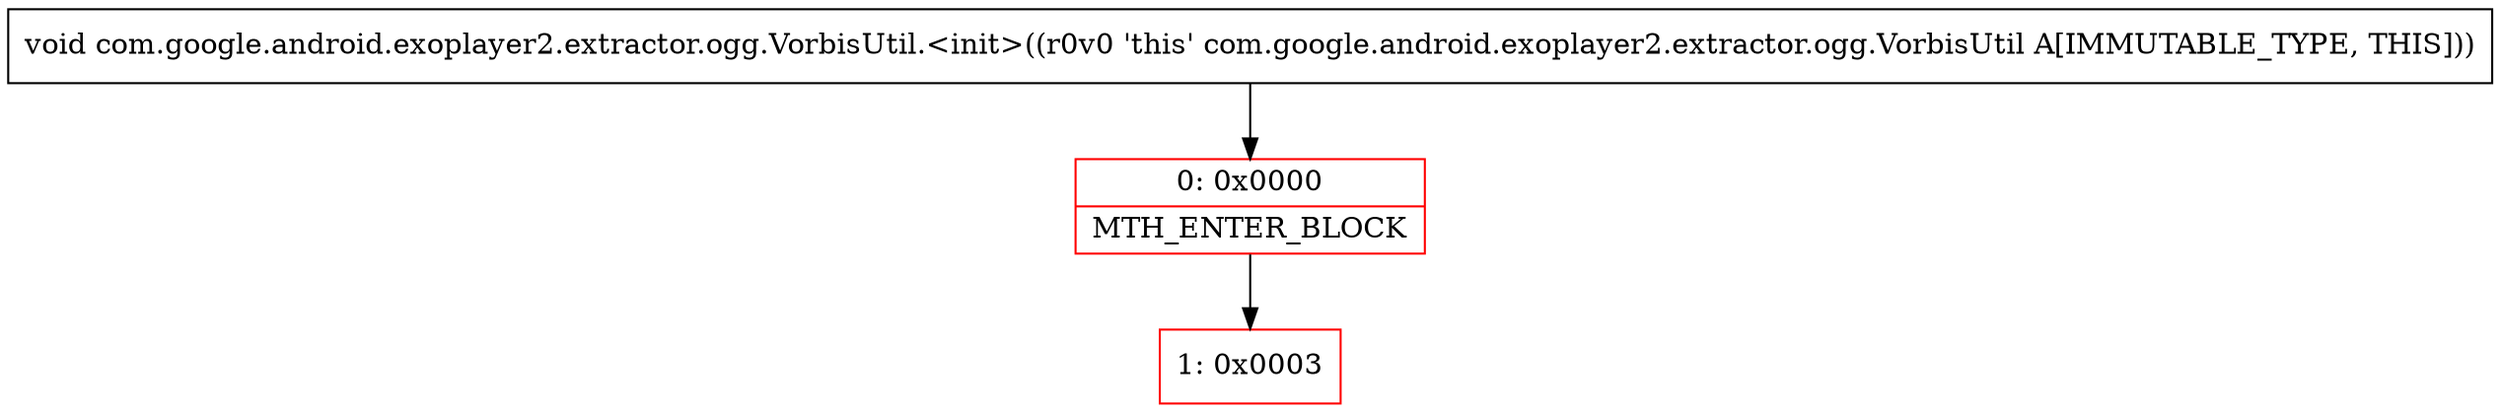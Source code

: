 digraph "CFG forcom.google.android.exoplayer2.extractor.ogg.VorbisUtil.\<init\>()V" {
subgraph cluster_Region_1950209635 {
label = "R(0)";
node [shape=record,color=blue];
}
Node_0 [shape=record,color=red,label="{0\:\ 0x0000|MTH_ENTER_BLOCK\l}"];
Node_1 [shape=record,color=red,label="{1\:\ 0x0003}"];
MethodNode[shape=record,label="{void com.google.android.exoplayer2.extractor.ogg.VorbisUtil.\<init\>((r0v0 'this' com.google.android.exoplayer2.extractor.ogg.VorbisUtil A[IMMUTABLE_TYPE, THIS])) }"];
MethodNode -> Node_0;
Node_0 -> Node_1;
}

